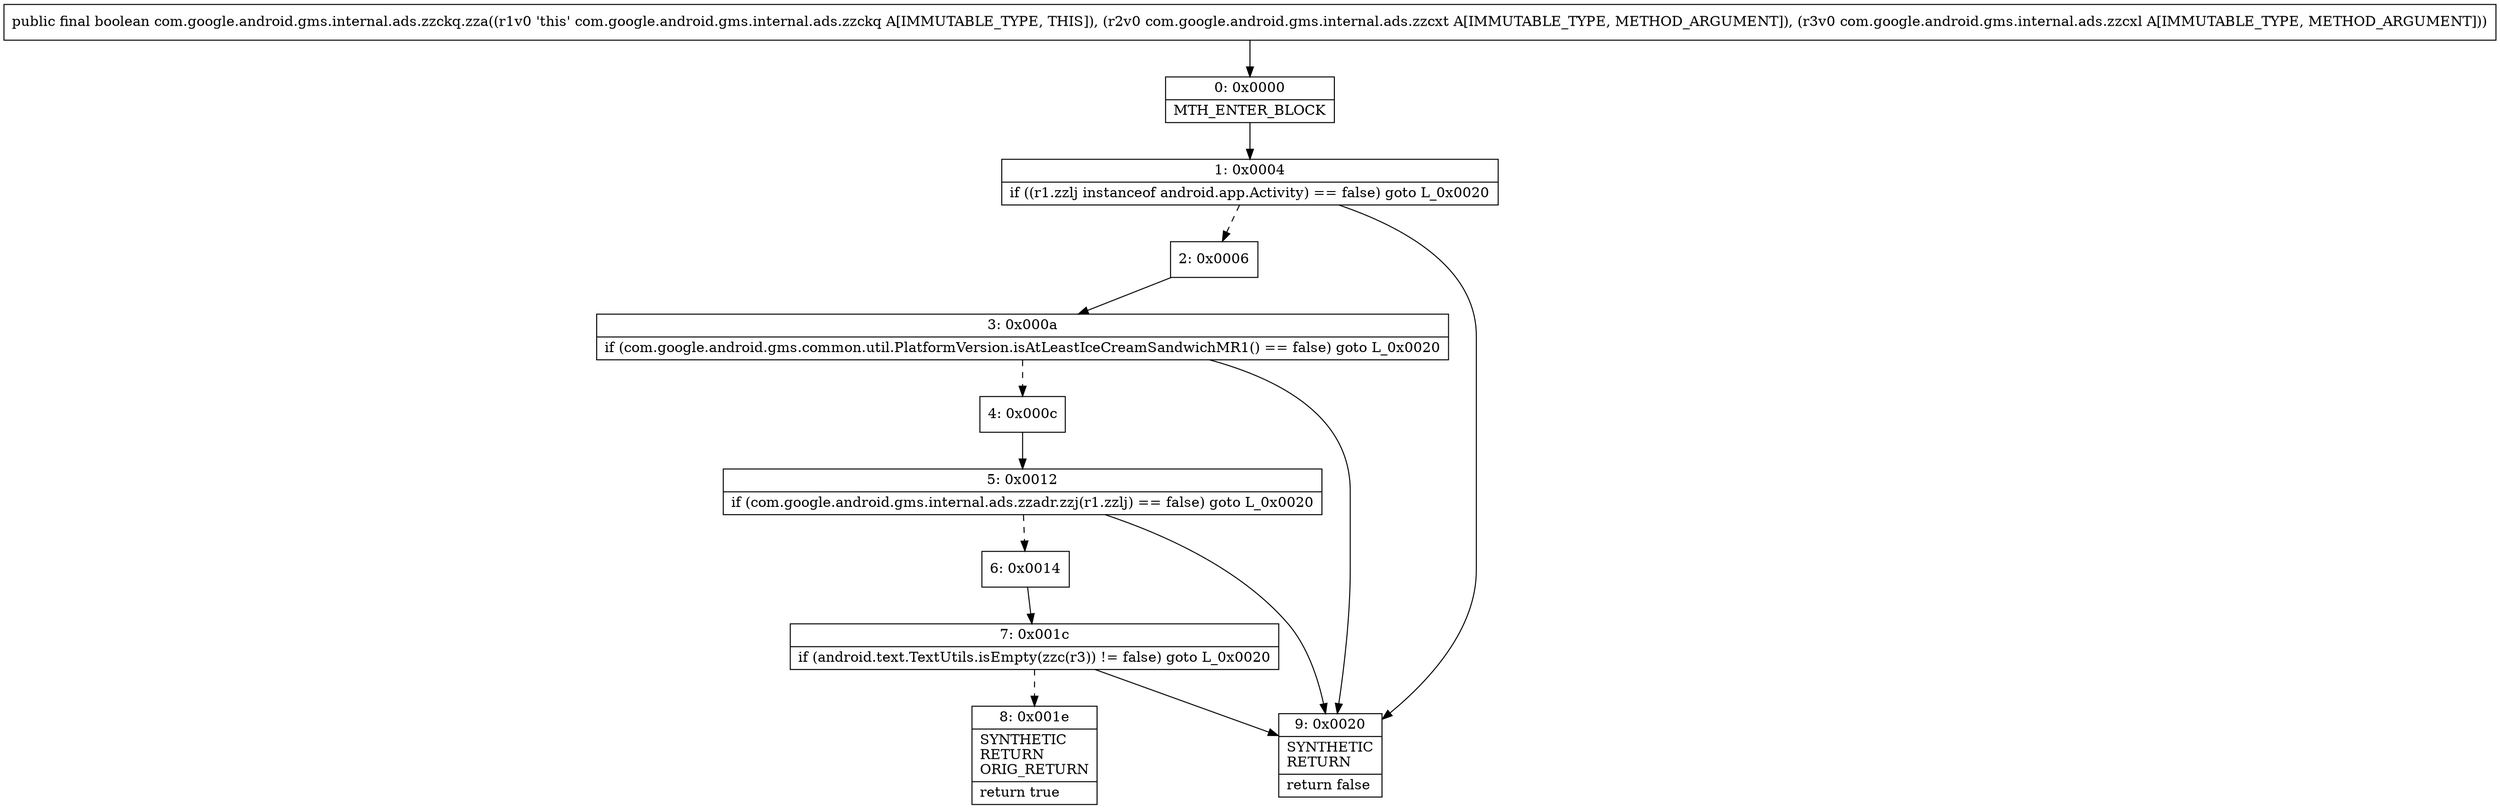 digraph "CFG forcom.google.android.gms.internal.ads.zzckq.zza(Lcom\/google\/android\/gms\/internal\/ads\/zzcxt;Lcom\/google\/android\/gms\/internal\/ads\/zzcxl;)Z" {
Node_0 [shape=record,label="{0\:\ 0x0000|MTH_ENTER_BLOCK\l}"];
Node_1 [shape=record,label="{1\:\ 0x0004|if ((r1.zzlj instanceof android.app.Activity) == false) goto L_0x0020\l}"];
Node_2 [shape=record,label="{2\:\ 0x0006}"];
Node_3 [shape=record,label="{3\:\ 0x000a|if (com.google.android.gms.common.util.PlatformVersion.isAtLeastIceCreamSandwichMR1() == false) goto L_0x0020\l}"];
Node_4 [shape=record,label="{4\:\ 0x000c}"];
Node_5 [shape=record,label="{5\:\ 0x0012|if (com.google.android.gms.internal.ads.zzadr.zzj(r1.zzlj) == false) goto L_0x0020\l}"];
Node_6 [shape=record,label="{6\:\ 0x0014}"];
Node_7 [shape=record,label="{7\:\ 0x001c|if (android.text.TextUtils.isEmpty(zzc(r3)) != false) goto L_0x0020\l}"];
Node_8 [shape=record,label="{8\:\ 0x001e|SYNTHETIC\lRETURN\lORIG_RETURN\l|return true\l}"];
Node_9 [shape=record,label="{9\:\ 0x0020|SYNTHETIC\lRETURN\l|return false\l}"];
MethodNode[shape=record,label="{public final boolean com.google.android.gms.internal.ads.zzckq.zza((r1v0 'this' com.google.android.gms.internal.ads.zzckq A[IMMUTABLE_TYPE, THIS]), (r2v0 com.google.android.gms.internal.ads.zzcxt A[IMMUTABLE_TYPE, METHOD_ARGUMENT]), (r3v0 com.google.android.gms.internal.ads.zzcxl A[IMMUTABLE_TYPE, METHOD_ARGUMENT])) }"];
MethodNode -> Node_0;
Node_0 -> Node_1;
Node_1 -> Node_2[style=dashed];
Node_1 -> Node_9;
Node_2 -> Node_3;
Node_3 -> Node_4[style=dashed];
Node_3 -> Node_9;
Node_4 -> Node_5;
Node_5 -> Node_6[style=dashed];
Node_5 -> Node_9;
Node_6 -> Node_7;
Node_7 -> Node_8[style=dashed];
Node_7 -> Node_9;
}

